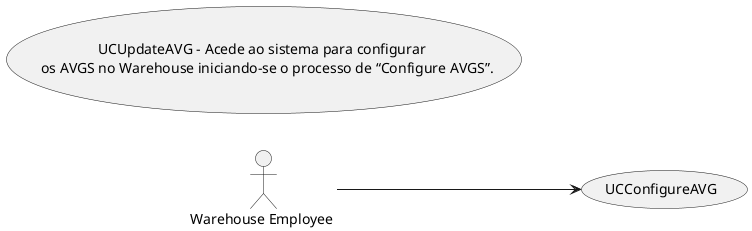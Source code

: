 @startuml
left to right direction

:Warehouse Employee : --> (UCConfigureAVG)
"UCUpdateAVG - Acede ao sistema para configurar \n  os AVGS no Warehouse iniciando-se o processo de “Configure AVGS”." as (UCConfigureAVGS)
@enduml
